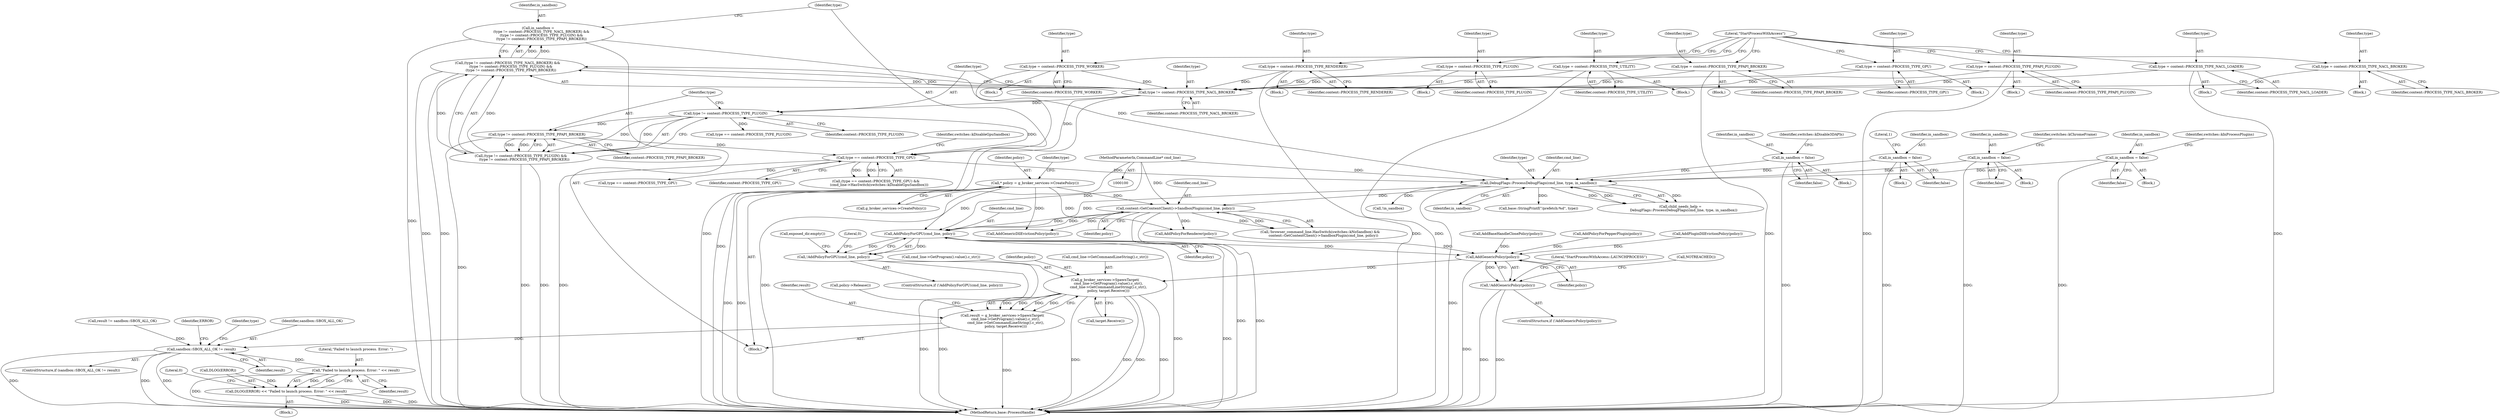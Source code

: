 digraph "0_Chrome_cd0bd79d6ebdb72183e6f0833673464cc10b3600_30@pointer" {
"1000345" [label="(Call,AddPolicyForGPU(cmd_line, policy))"];
"1000279" [label="(Call,DebugFlags::ProcessDebugFlags(cmd_line, type, in_sandbox))"];
"1000101" [label="(MethodParameterIn,CommandLine* cmd_line)"];
"1000220" [label="(Call,type == content::PROCESS_TYPE_GPU)"];
"1000208" [label="(Call,type != content::PROCESS_TYPE_NACL_BROKER)"];
"1000129" [label="(Call,type = content::PROCESS_TYPE_PLUGIN)"];
"1000156" [label="(Call,type = content::PROCESS_TYPE_UTILITY)"];
"1000138" [label="(Call,type = content::PROCESS_TYPE_WORKER)"];
"1000120" [label="(Call,type = content::PROCESS_TYPE_RENDERER)"];
"1000147" [label="(Call,type = content::PROCESS_TYPE_NACL_LOADER)"];
"1000192" [label="(Call,type = content::PROCESS_TYPE_PPAPI_BROKER)"];
"1000174" [label="(Call,type = content::PROCESS_TYPE_GPU)"];
"1000165" [label="(Call,type = content::PROCESS_TYPE_NACL_BROKER)"];
"1000183" [label="(Call,type = content::PROCESS_TYPE_PPAPI_PLUGIN)"];
"1000215" [label="(Call,type != content::PROCESS_TYPE_PPAPI_BROKER)"];
"1000212" [label="(Call,type != content::PROCESS_TYPE_PLUGIN)"];
"1000247" [label="(Call,in_sandbox = false)"];
"1000226" [label="(Call,in_sandbox = false)"];
"1000205" [label="(Call,in_sandbox =\n      (type != content::PROCESS_TYPE_NACL_BROKER) &&\n      (type != content::PROCESS_TYPE_PLUGIN) &&\n      (type != content::PROCESS_TYPE_PPAPI_BROKER))"];
"1000207" [label="(Call,(type != content::PROCESS_TYPE_NACL_BROKER) &&\n      (type != content::PROCESS_TYPE_PLUGIN) &&\n      (type != content::PROCESS_TYPE_PPAPI_BROKER))"];
"1000211" [label="(Call,(type != content::PROCESS_TYPE_PLUGIN) &&\n      (type != content::PROCESS_TYPE_PPAPI_BROKER))"];
"1000262" [label="(Call,in_sandbox = false)"];
"1000240" [label="(Call,in_sandbox = false)"];
"1000302" [label="(Call,content::GetContentClient()->SandboxPlugin(cmd_line, policy))"];
"1000290" [label="(Call,* policy = g_broker_services->CreatePolicy())"];
"1000344" [label="(Call,!AddPolicyForGPU(cmd_line, policy))"];
"1000424" [label="(Call,AddGenericPolicy(policy))"];
"1000423" [label="(Call,!AddGenericPolicy(policy))"];
"1000436" [label="(Call,g_broker_services->SpawnTarget(\n      cmd_line->GetProgram().value().c_str(),\n      cmd_line->GetCommandLineString().c_str(),\n      policy, target.Receive()))"];
"1000434" [label="(Call,result = g_broker_services->SpawnTarget(\n      cmd_line->GetProgram().value().c_str(),\n      cmd_line->GetCommandLineString().c_str(),\n      policy, target.Receive()))"];
"1000447" [label="(Call,sandbox::SBOX_ALL_OK != result)"];
"1000454" [label="(Call,\"Failed to launch process. Error: \" << result)"];
"1000451" [label="(Call,DLOG(ERROR) << \"Failed to launch process. Error: \" << result)"];
"1000231" [label="(Literal,1)"];
"1000422" [label="(ControlStructure,if (!AddGenericPolicy(policy)))"];
"1000499" [label="(MethodReturn,base::ProcessHandle)"];
"1000242" [label="(Identifier,false)"];
"1000455" [label="(Literal,\"Failed to launch process. Error: \")"];
"1000226" [label="(Call,in_sandbox = false)"];
"1000339" [label="(Call,type == content::PROCESS_TYPE_GPU)"];
"1000450" [label="(Block,)"];
"1000434" [label="(Call,result = g_broker_services->SpawnTarget(\n      cmd_line->GetProgram().value().c_str(),\n      cmd_line->GetCommandLineString().c_str(),\n      policy, target.Receive()))"];
"1000241" [label="(Identifier,in_sandbox)"];
"1000191" [label="(Block,)"];
"1000262" [label="(Call,in_sandbox = false)"];
"1000103" [label="(Block,)"];
"1000290" [label="(Call,* policy = g_broker_services->CreatePolicy())"];
"1000298" [label="(Call,!browser_command_line.HasSwitch(switches::kNoSandbox) &&\n      content::GetContentClient()->SandboxPlugin(cmd_line, policy))"];
"1000449" [label="(Identifier,result)"];
"1000439" [label="(Identifier,policy)"];
"1000224" [label="(Identifier,switches::kDisableGpuSandbox)"];
"1000367" [label="(Call,AddBaseHandleClosePolicy(policy))"];
"1000147" [label="(Call,type = content::PROCESS_TYPE_NACL_LOADER)"];
"1000215" [label="(Call,type != content::PROCESS_TYPE_PPAPI_BROKER)"];
"1000219" [label="(Call,(type == content::PROCESS_TYPE_GPU) &&\n      (cmd_line->HasSwitch(switches::kDisableGpuSandbox)))"];
"1000247" [label="(Call,in_sandbox = false)"];
"1000282" [label="(Identifier,in_sandbox)"];
"1000462" [label="(Identifier,type)"];
"1000157" [label="(Identifier,type)"];
"1000451" [label="(Call,DLOG(ERROR) << \"Failed to launch process. Error: \" << result)"];
"1000220" [label="(Call,type == content::PROCESS_TYPE_GPU)"];
"1000140" [label="(Identifier,content::PROCESS_TYPE_WORKER)"];
"1000292" [label="(Call,g_broker_services->CreatePolicy())"];
"1000452" [label="(Call,DLOG(ERROR))"];
"1000212" [label="(Call,type != content::PROCESS_TYPE_PLUGIN)"];
"1000284" [label="(Call,base::StringPrintf(\"/prefetch:%d\", type))"];
"1000137" [label="(Block,)"];
"1000173" [label="(Block,)"];
"1000302" [label="(Call,content::GetContentClient()->SandboxPlugin(cmd_line, policy))"];
"1000156" [label="(Call,type = content::PROCESS_TYPE_UTILITY)"];
"1000216" [label="(Identifier,type)"];
"1000130" [label="(Identifier,type)"];
"1000279" [label="(Call,DebugFlags::ProcessDebugFlags(cmd_line, type, in_sandbox))"];
"1000448" [label="(Identifier,sandbox::SBOX_ALL_OK)"];
"1000222" [label="(Identifier,content::PROCESS_TYPE_GPU)"];
"1000213" [label="(Identifier,type)"];
"1000101" [label="(MethodParameterIn,CommandLine* cmd_line)"];
"1000438" [label="(Call,cmd_line->GetCommandLineString().c_str())"];
"1000185" [label="(Identifier,content::PROCESS_TYPE_PPAPI_PLUGIN)"];
"1000227" [label="(Identifier,in_sandbox)"];
"1000245" [label="(Identifier,switches::kInProcessPlugins)"];
"1000377" [label="(Call,AddPolicyForPepperPlugin(policy))"];
"1000119" [label="(Block,)"];
"1000436" [label="(Call,g_broker_services->SpawnTarget(\n      cmd_line->GetProgram().value().c_str(),\n      cmd_line->GetCommandLineString().c_str(),\n      policy, target.Receive()))"];
"1000164" [label="(Block,)"];
"1000246" [label="(Block,)"];
"1000249" [label="(Identifier,false)"];
"1000201" [label="(Literal,\"StartProcessWithAccess\")"];
"1000129" [label="(Call,type = content::PROCESS_TYPE_PLUGIN)"];
"1000291" [label="(Identifier,policy)"];
"1000435" [label="(Identifier,result)"];
"1000192" [label="(Call,type = content::PROCESS_TYPE_PPAPI_BROKER)"];
"1000146" [label="(Block,)"];
"1000139" [label="(Identifier,type)"];
"1000128" [label="(Block,)"];
"1000346" [label="(Identifier,cmd_line)"];
"1000261" [label="(Block,)"];
"1000209" [label="(Identifier,type)"];
"1000295" [label="(Call,type == content::PROCESS_TYPE_PLUGIN)"];
"1000122" [label="(Identifier,content::PROCESS_TYPE_RENDERER)"];
"1000149" [label="(Identifier,content::PROCESS_TYPE_NACL_LOADER)"];
"1000210" [label="(Identifier,content::PROCESS_TYPE_NACL_BROKER)"];
"1000182" [label="(Block,)"];
"1000345" [label="(Call,AddPolicyForGPU(cmd_line, policy))"];
"1000184" [label="(Identifier,type)"];
"1000335" [label="(Call,AddPluginDllEvictionPolicy(policy))"];
"1000225" [label="(Block,)"];
"1000425" [label="(Identifier,policy)"];
"1000206" [label="(Identifier,in_sandbox)"];
"1000183" [label="(Call,type = content::PROCESS_TYPE_PPAPI_PLUGIN)"];
"1000304" [label="(Identifier,policy)"];
"1000211" [label="(Call,(type != content::PROCESS_TYPE_PLUGIN) &&\n      (type != content::PROCESS_TYPE_PPAPI_BROKER))"];
"1000263" [label="(Identifier,in_sandbox)"];
"1000264" [label="(Identifier,false)"];
"1000281" [label="(Identifier,type)"];
"1000456" [label="(Identifier,result)"];
"1000417" [label="(Call,result != sandbox::SBOX_ALL_OK)"];
"1000427" [label="(Call,NOTREACHED())"];
"1000354" [label="(Call,AddPolicyForRenderer(policy))"];
"1000447" [label="(Call,sandbox::SBOX_ALL_OK != result)"];
"1000167" [label="(Identifier,content::PROCESS_TYPE_NACL_BROKER)"];
"1000214" [label="(Identifier,content::PROCESS_TYPE_PLUGIN)"];
"1000138" [label="(Call,type = content::PROCESS_TYPE_WORKER)"];
"1000120" [label="(Call,type = content::PROCESS_TYPE_RENDERER)"];
"1000239" [label="(Block,)"];
"1000148" [label="(Identifier,type)"];
"1000166" [label="(Identifier,type)"];
"1000131" [label="(Identifier,content::PROCESS_TYPE_PLUGIN)"];
"1000454" [label="(Call,\"Failed to launch process. Error: \" << result)"];
"1000296" [label="(Identifier,type)"];
"1000207" [label="(Call,(type != content::PROCESS_TYPE_NACL_BROKER) &&\n      (type != content::PROCESS_TYPE_PLUGIN) &&\n      (type != content::PROCESS_TYPE_PPAPI_BROKER))"];
"1000437" [label="(Call,cmd_line->GetProgram().value().c_str())"];
"1000267" [label="(Identifier,switches::kChromeFrame)"];
"1000277" [label="(Call,child_needs_help =\n      DebugFlags::ProcessDebugFlags(cmd_line, type, in_sandbox))"];
"1000431" [label="(Literal,\"StartProcessWithAccess::LAUNCHPROCESS\")"];
"1000347" [label="(Identifier,policy)"];
"1000446" [label="(ControlStructure,if (sandbox::SBOX_ALL_OK != result))"];
"1000303" [label="(Identifier,cmd_line)"];
"1000228" [label="(Identifier,false)"];
"1000165" [label="(Call,type = content::PROCESS_TYPE_NACL_BROKER)"];
"1000205" [label="(Call,in_sandbox =\n      (type != content::PROCESS_TYPE_NACL_BROKER) &&\n      (type != content::PROCESS_TYPE_PLUGIN) &&\n      (type != content::PROCESS_TYPE_PPAPI_BROKER))"];
"1000194" [label="(Identifier,content::PROCESS_TYPE_PPAPI_BROKER)"];
"1000176" [label="(Identifier,content::PROCESS_TYPE_GPU)"];
"1000453" [label="(Identifier,ERROR)"];
"1000344" [label="(Call,!AddPolicyForGPU(cmd_line, policy))"];
"1000280" [label="(Identifier,cmd_line)"];
"1000158" [label="(Identifier,content::PROCESS_TYPE_UTILITY)"];
"1000254" [label="(Identifier,switches::kDisable3DAPIs)"];
"1000174" [label="(Call,type = content::PROCESS_TYPE_GPU)"];
"1000240" [label="(Call,in_sandbox = false)"];
"1000155" [label="(Block,)"];
"1000441" [label="(Call,policy->Release())"];
"1000221" [label="(Identifier,type)"];
"1000121" [label="(Identifier,type)"];
"1000423" [label="(Call,!AddGenericPolicy(policy))"];
"1000391" [label="(Call,exposed_dir.empty())"];
"1000217" [label="(Identifier,content::PROCESS_TYPE_PPAPI_BROKER)"];
"1000175" [label="(Identifier,type)"];
"1000333" [label="(Call,AddGenericDllEvictionPolicy(policy))"];
"1000349" [label="(Literal,0)"];
"1000193" [label="(Identifier,type)"];
"1000248" [label="(Identifier,in_sandbox)"];
"1000343" [label="(ControlStructure,if (!AddPolicyForGPU(cmd_line, policy)))"];
"1000458" [label="(Literal,0)"];
"1000440" [label="(Call,target.Receive())"];
"1000424" [label="(Call,AddGenericPolicy(policy))"];
"1000208" [label="(Call,type != content::PROCESS_TYPE_NACL_BROKER)"];
"1000310" [label="(Call,!in_sandbox)"];
"1000345" -> "1000344"  [label="AST: "];
"1000345" -> "1000347"  [label="CFG: "];
"1000346" -> "1000345"  [label="AST: "];
"1000347" -> "1000345"  [label="AST: "];
"1000344" -> "1000345"  [label="CFG: "];
"1000345" -> "1000499"  [label="DDG: "];
"1000345" -> "1000499"  [label="DDG: "];
"1000345" -> "1000344"  [label="DDG: "];
"1000345" -> "1000344"  [label="DDG: "];
"1000279" -> "1000345"  [label="DDG: "];
"1000302" -> "1000345"  [label="DDG: "];
"1000302" -> "1000345"  [label="DDG: "];
"1000101" -> "1000345"  [label="DDG: "];
"1000290" -> "1000345"  [label="DDG: "];
"1000345" -> "1000424"  [label="DDG: "];
"1000279" -> "1000277"  [label="AST: "];
"1000279" -> "1000282"  [label="CFG: "];
"1000280" -> "1000279"  [label="AST: "];
"1000281" -> "1000279"  [label="AST: "];
"1000282" -> "1000279"  [label="AST: "];
"1000277" -> "1000279"  [label="CFG: "];
"1000279" -> "1000499"  [label="DDG: "];
"1000279" -> "1000277"  [label="DDG: "];
"1000279" -> "1000277"  [label="DDG: "];
"1000279" -> "1000277"  [label="DDG: "];
"1000101" -> "1000279"  [label="DDG: "];
"1000220" -> "1000279"  [label="DDG: "];
"1000247" -> "1000279"  [label="DDG: "];
"1000226" -> "1000279"  [label="DDG: "];
"1000205" -> "1000279"  [label="DDG: "];
"1000262" -> "1000279"  [label="DDG: "];
"1000240" -> "1000279"  [label="DDG: "];
"1000279" -> "1000284"  [label="DDG: "];
"1000279" -> "1000302"  [label="DDG: "];
"1000279" -> "1000310"  [label="DDG: "];
"1000101" -> "1000100"  [label="AST: "];
"1000101" -> "1000499"  [label="DDG: "];
"1000101" -> "1000302"  [label="DDG: "];
"1000220" -> "1000219"  [label="AST: "];
"1000220" -> "1000222"  [label="CFG: "];
"1000221" -> "1000220"  [label="AST: "];
"1000222" -> "1000220"  [label="AST: "];
"1000224" -> "1000220"  [label="CFG: "];
"1000219" -> "1000220"  [label="CFG: "];
"1000220" -> "1000499"  [label="DDG: "];
"1000220" -> "1000219"  [label="DDG: "];
"1000220" -> "1000219"  [label="DDG: "];
"1000208" -> "1000220"  [label="DDG: "];
"1000215" -> "1000220"  [label="DDG: "];
"1000212" -> "1000220"  [label="DDG: "];
"1000220" -> "1000339"  [label="DDG: "];
"1000208" -> "1000207"  [label="AST: "];
"1000208" -> "1000210"  [label="CFG: "];
"1000209" -> "1000208"  [label="AST: "];
"1000210" -> "1000208"  [label="AST: "];
"1000213" -> "1000208"  [label="CFG: "];
"1000207" -> "1000208"  [label="CFG: "];
"1000208" -> "1000499"  [label="DDG: "];
"1000208" -> "1000207"  [label="DDG: "];
"1000208" -> "1000207"  [label="DDG: "];
"1000129" -> "1000208"  [label="DDG: "];
"1000156" -> "1000208"  [label="DDG: "];
"1000138" -> "1000208"  [label="DDG: "];
"1000120" -> "1000208"  [label="DDG: "];
"1000147" -> "1000208"  [label="DDG: "];
"1000192" -> "1000208"  [label="DDG: "];
"1000174" -> "1000208"  [label="DDG: "];
"1000165" -> "1000208"  [label="DDG: "];
"1000183" -> "1000208"  [label="DDG: "];
"1000208" -> "1000212"  [label="DDG: "];
"1000129" -> "1000128"  [label="AST: "];
"1000129" -> "1000131"  [label="CFG: "];
"1000130" -> "1000129"  [label="AST: "];
"1000131" -> "1000129"  [label="AST: "];
"1000201" -> "1000129"  [label="CFG: "];
"1000156" -> "1000155"  [label="AST: "];
"1000156" -> "1000158"  [label="CFG: "];
"1000157" -> "1000156"  [label="AST: "];
"1000158" -> "1000156"  [label="AST: "];
"1000201" -> "1000156"  [label="CFG: "];
"1000156" -> "1000499"  [label="DDG: "];
"1000138" -> "1000137"  [label="AST: "];
"1000138" -> "1000140"  [label="CFG: "];
"1000139" -> "1000138"  [label="AST: "];
"1000140" -> "1000138"  [label="AST: "];
"1000201" -> "1000138"  [label="CFG: "];
"1000138" -> "1000499"  [label="DDG: "];
"1000120" -> "1000119"  [label="AST: "];
"1000120" -> "1000122"  [label="CFG: "];
"1000121" -> "1000120"  [label="AST: "];
"1000122" -> "1000120"  [label="AST: "];
"1000201" -> "1000120"  [label="CFG: "];
"1000120" -> "1000499"  [label="DDG: "];
"1000147" -> "1000146"  [label="AST: "];
"1000147" -> "1000149"  [label="CFG: "];
"1000148" -> "1000147"  [label="AST: "];
"1000149" -> "1000147"  [label="AST: "];
"1000201" -> "1000147"  [label="CFG: "];
"1000147" -> "1000499"  [label="DDG: "];
"1000192" -> "1000191"  [label="AST: "];
"1000192" -> "1000194"  [label="CFG: "];
"1000193" -> "1000192"  [label="AST: "];
"1000194" -> "1000192"  [label="AST: "];
"1000201" -> "1000192"  [label="CFG: "];
"1000192" -> "1000499"  [label="DDG: "];
"1000174" -> "1000173"  [label="AST: "];
"1000174" -> "1000176"  [label="CFG: "];
"1000175" -> "1000174"  [label="AST: "];
"1000176" -> "1000174"  [label="AST: "];
"1000201" -> "1000174"  [label="CFG: "];
"1000165" -> "1000164"  [label="AST: "];
"1000165" -> "1000167"  [label="CFG: "];
"1000166" -> "1000165"  [label="AST: "];
"1000167" -> "1000165"  [label="AST: "];
"1000201" -> "1000165"  [label="CFG: "];
"1000183" -> "1000182"  [label="AST: "];
"1000183" -> "1000185"  [label="CFG: "];
"1000184" -> "1000183"  [label="AST: "];
"1000185" -> "1000183"  [label="AST: "];
"1000201" -> "1000183"  [label="CFG: "];
"1000183" -> "1000499"  [label="DDG: "];
"1000215" -> "1000211"  [label="AST: "];
"1000215" -> "1000217"  [label="CFG: "];
"1000216" -> "1000215"  [label="AST: "];
"1000217" -> "1000215"  [label="AST: "];
"1000211" -> "1000215"  [label="CFG: "];
"1000215" -> "1000499"  [label="DDG: "];
"1000215" -> "1000211"  [label="DDG: "];
"1000215" -> "1000211"  [label="DDG: "];
"1000212" -> "1000215"  [label="DDG: "];
"1000212" -> "1000211"  [label="AST: "];
"1000212" -> "1000214"  [label="CFG: "];
"1000213" -> "1000212"  [label="AST: "];
"1000214" -> "1000212"  [label="AST: "];
"1000216" -> "1000212"  [label="CFG: "];
"1000211" -> "1000212"  [label="CFG: "];
"1000212" -> "1000211"  [label="DDG: "];
"1000212" -> "1000211"  [label="DDG: "];
"1000212" -> "1000295"  [label="DDG: "];
"1000247" -> "1000246"  [label="AST: "];
"1000247" -> "1000249"  [label="CFG: "];
"1000248" -> "1000247"  [label="AST: "];
"1000249" -> "1000247"  [label="AST: "];
"1000254" -> "1000247"  [label="CFG: "];
"1000247" -> "1000499"  [label="DDG: "];
"1000226" -> "1000225"  [label="AST: "];
"1000226" -> "1000228"  [label="CFG: "];
"1000227" -> "1000226"  [label="AST: "];
"1000228" -> "1000226"  [label="AST: "];
"1000231" -> "1000226"  [label="CFG: "];
"1000226" -> "1000499"  [label="DDG: "];
"1000205" -> "1000103"  [label="AST: "];
"1000205" -> "1000207"  [label="CFG: "];
"1000206" -> "1000205"  [label="AST: "];
"1000207" -> "1000205"  [label="AST: "];
"1000221" -> "1000205"  [label="CFG: "];
"1000205" -> "1000499"  [label="DDG: "];
"1000207" -> "1000205"  [label="DDG: "];
"1000207" -> "1000205"  [label="DDG: "];
"1000207" -> "1000211"  [label="CFG: "];
"1000211" -> "1000207"  [label="AST: "];
"1000207" -> "1000499"  [label="DDG: "];
"1000207" -> "1000499"  [label="DDG: "];
"1000211" -> "1000207"  [label="DDG: "];
"1000211" -> "1000207"  [label="DDG: "];
"1000211" -> "1000499"  [label="DDG: "];
"1000211" -> "1000499"  [label="DDG: "];
"1000262" -> "1000261"  [label="AST: "];
"1000262" -> "1000264"  [label="CFG: "];
"1000263" -> "1000262"  [label="AST: "];
"1000264" -> "1000262"  [label="AST: "];
"1000267" -> "1000262"  [label="CFG: "];
"1000262" -> "1000499"  [label="DDG: "];
"1000240" -> "1000239"  [label="AST: "];
"1000240" -> "1000242"  [label="CFG: "];
"1000241" -> "1000240"  [label="AST: "];
"1000242" -> "1000240"  [label="AST: "];
"1000245" -> "1000240"  [label="CFG: "];
"1000240" -> "1000499"  [label="DDG: "];
"1000302" -> "1000298"  [label="AST: "];
"1000302" -> "1000304"  [label="CFG: "];
"1000303" -> "1000302"  [label="AST: "];
"1000304" -> "1000302"  [label="AST: "];
"1000298" -> "1000302"  [label="CFG: "];
"1000302" -> "1000499"  [label="DDG: "];
"1000302" -> "1000499"  [label="DDG: "];
"1000302" -> "1000298"  [label="DDG: "];
"1000302" -> "1000298"  [label="DDG: "];
"1000290" -> "1000302"  [label="DDG: "];
"1000302" -> "1000333"  [label="DDG: "];
"1000302" -> "1000354"  [label="DDG: "];
"1000290" -> "1000103"  [label="AST: "];
"1000290" -> "1000292"  [label="CFG: "];
"1000291" -> "1000290"  [label="AST: "];
"1000292" -> "1000290"  [label="AST: "];
"1000296" -> "1000290"  [label="CFG: "];
"1000290" -> "1000499"  [label="DDG: "];
"1000290" -> "1000499"  [label="DDG: "];
"1000290" -> "1000333"  [label="DDG: "];
"1000290" -> "1000354"  [label="DDG: "];
"1000344" -> "1000343"  [label="AST: "];
"1000349" -> "1000344"  [label="CFG: "];
"1000391" -> "1000344"  [label="CFG: "];
"1000344" -> "1000499"  [label="DDG: "];
"1000344" -> "1000499"  [label="DDG: "];
"1000424" -> "1000423"  [label="AST: "];
"1000424" -> "1000425"  [label="CFG: "];
"1000425" -> "1000424"  [label="AST: "];
"1000423" -> "1000424"  [label="CFG: "];
"1000424" -> "1000499"  [label="DDG: "];
"1000424" -> "1000423"  [label="DDG: "];
"1000335" -> "1000424"  [label="DDG: "];
"1000367" -> "1000424"  [label="DDG: "];
"1000377" -> "1000424"  [label="DDG: "];
"1000354" -> "1000424"  [label="DDG: "];
"1000424" -> "1000436"  [label="DDG: "];
"1000423" -> "1000422"  [label="AST: "];
"1000427" -> "1000423"  [label="CFG: "];
"1000431" -> "1000423"  [label="CFG: "];
"1000423" -> "1000499"  [label="DDG: "];
"1000423" -> "1000499"  [label="DDG: "];
"1000436" -> "1000434"  [label="AST: "];
"1000436" -> "1000440"  [label="CFG: "];
"1000437" -> "1000436"  [label="AST: "];
"1000438" -> "1000436"  [label="AST: "];
"1000439" -> "1000436"  [label="AST: "];
"1000440" -> "1000436"  [label="AST: "];
"1000434" -> "1000436"  [label="CFG: "];
"1000436" -> "1000499"  [label="DDG: "];
"1000436" -> "1000499"  [label="DDG: "];
"1000436" -> "1000499"  [label="DDG: "];
"1000436" -> "1000499"  [label="DDG: "];
"1000436" -> "1000434"  [label="DDG: "];
"1000436" -> "1000434"  [label="DDG: "];
"1000436" -> "1000434"  [label="DDG: "];
"1000436" -> "1000434"  [label="DDG: "];
"1000434" -> "1000103"  [label="AST: "];
"1000435" -> "1000434"  [label="AST: "];
"1000441" -> "1000434"  [label="CFG: "];
"1000434" -> "1000499"  [label="DDG: "];
"1000434" -> "1000447"  [label="DDG: "];
"1000447" -> "1000446"  [label="AST: "];
"1000447" -> "1000449"  [label="CFG: "];
"1000448" -> "1000447"  [label="AST: "];
"1000449" -> "1000447"  [label="AST: "];
"1000453" -> "1000447"  [label="CFG: "];
"1000462" -> "1000447"  [label="CFG: "];
"1000447" -> "1000499"  [label="DDG: "];
"1000447" -> "1000499"  [label="DDG: "];
"1000447" -> "1000499"  [label="DDG: "];
"1000417" -> "1000447"  [label="DDG: "];
"1000447" -> "1000454"  [label="DDG: "];
"1000454" -> "1000451"  [label="AST: "];
"1000454" -> "1000456"  [label="CFG: "];
"1000455" -> "1000454"  [label="AST: "];
"1000456" -> "1000454"  [label="AST: "];
"1000451" -> "1000454"  [label="CFG: "];
"1000454" -> "1000499"  [label="DDG: "];
"1000454" -> "1000451"  [label="DDG: "];
"1000454" -> "1000451"  [label="DDG: "];
"1000451" -> "1000450"  [label="AST: "];
"1000452" -> "1000451"  [label="AST: "];
"1000458" -> "1000451"  [label="CFG: "];
"1000451" -> "1000499"  [label="DDG: "];
"1000451" -> "1000499"  [label="DDG: "];
"1000451" -> "1000499"  [label="DDG: "];
"1000452" -> "1000451"  [label="DDG: "];
}
